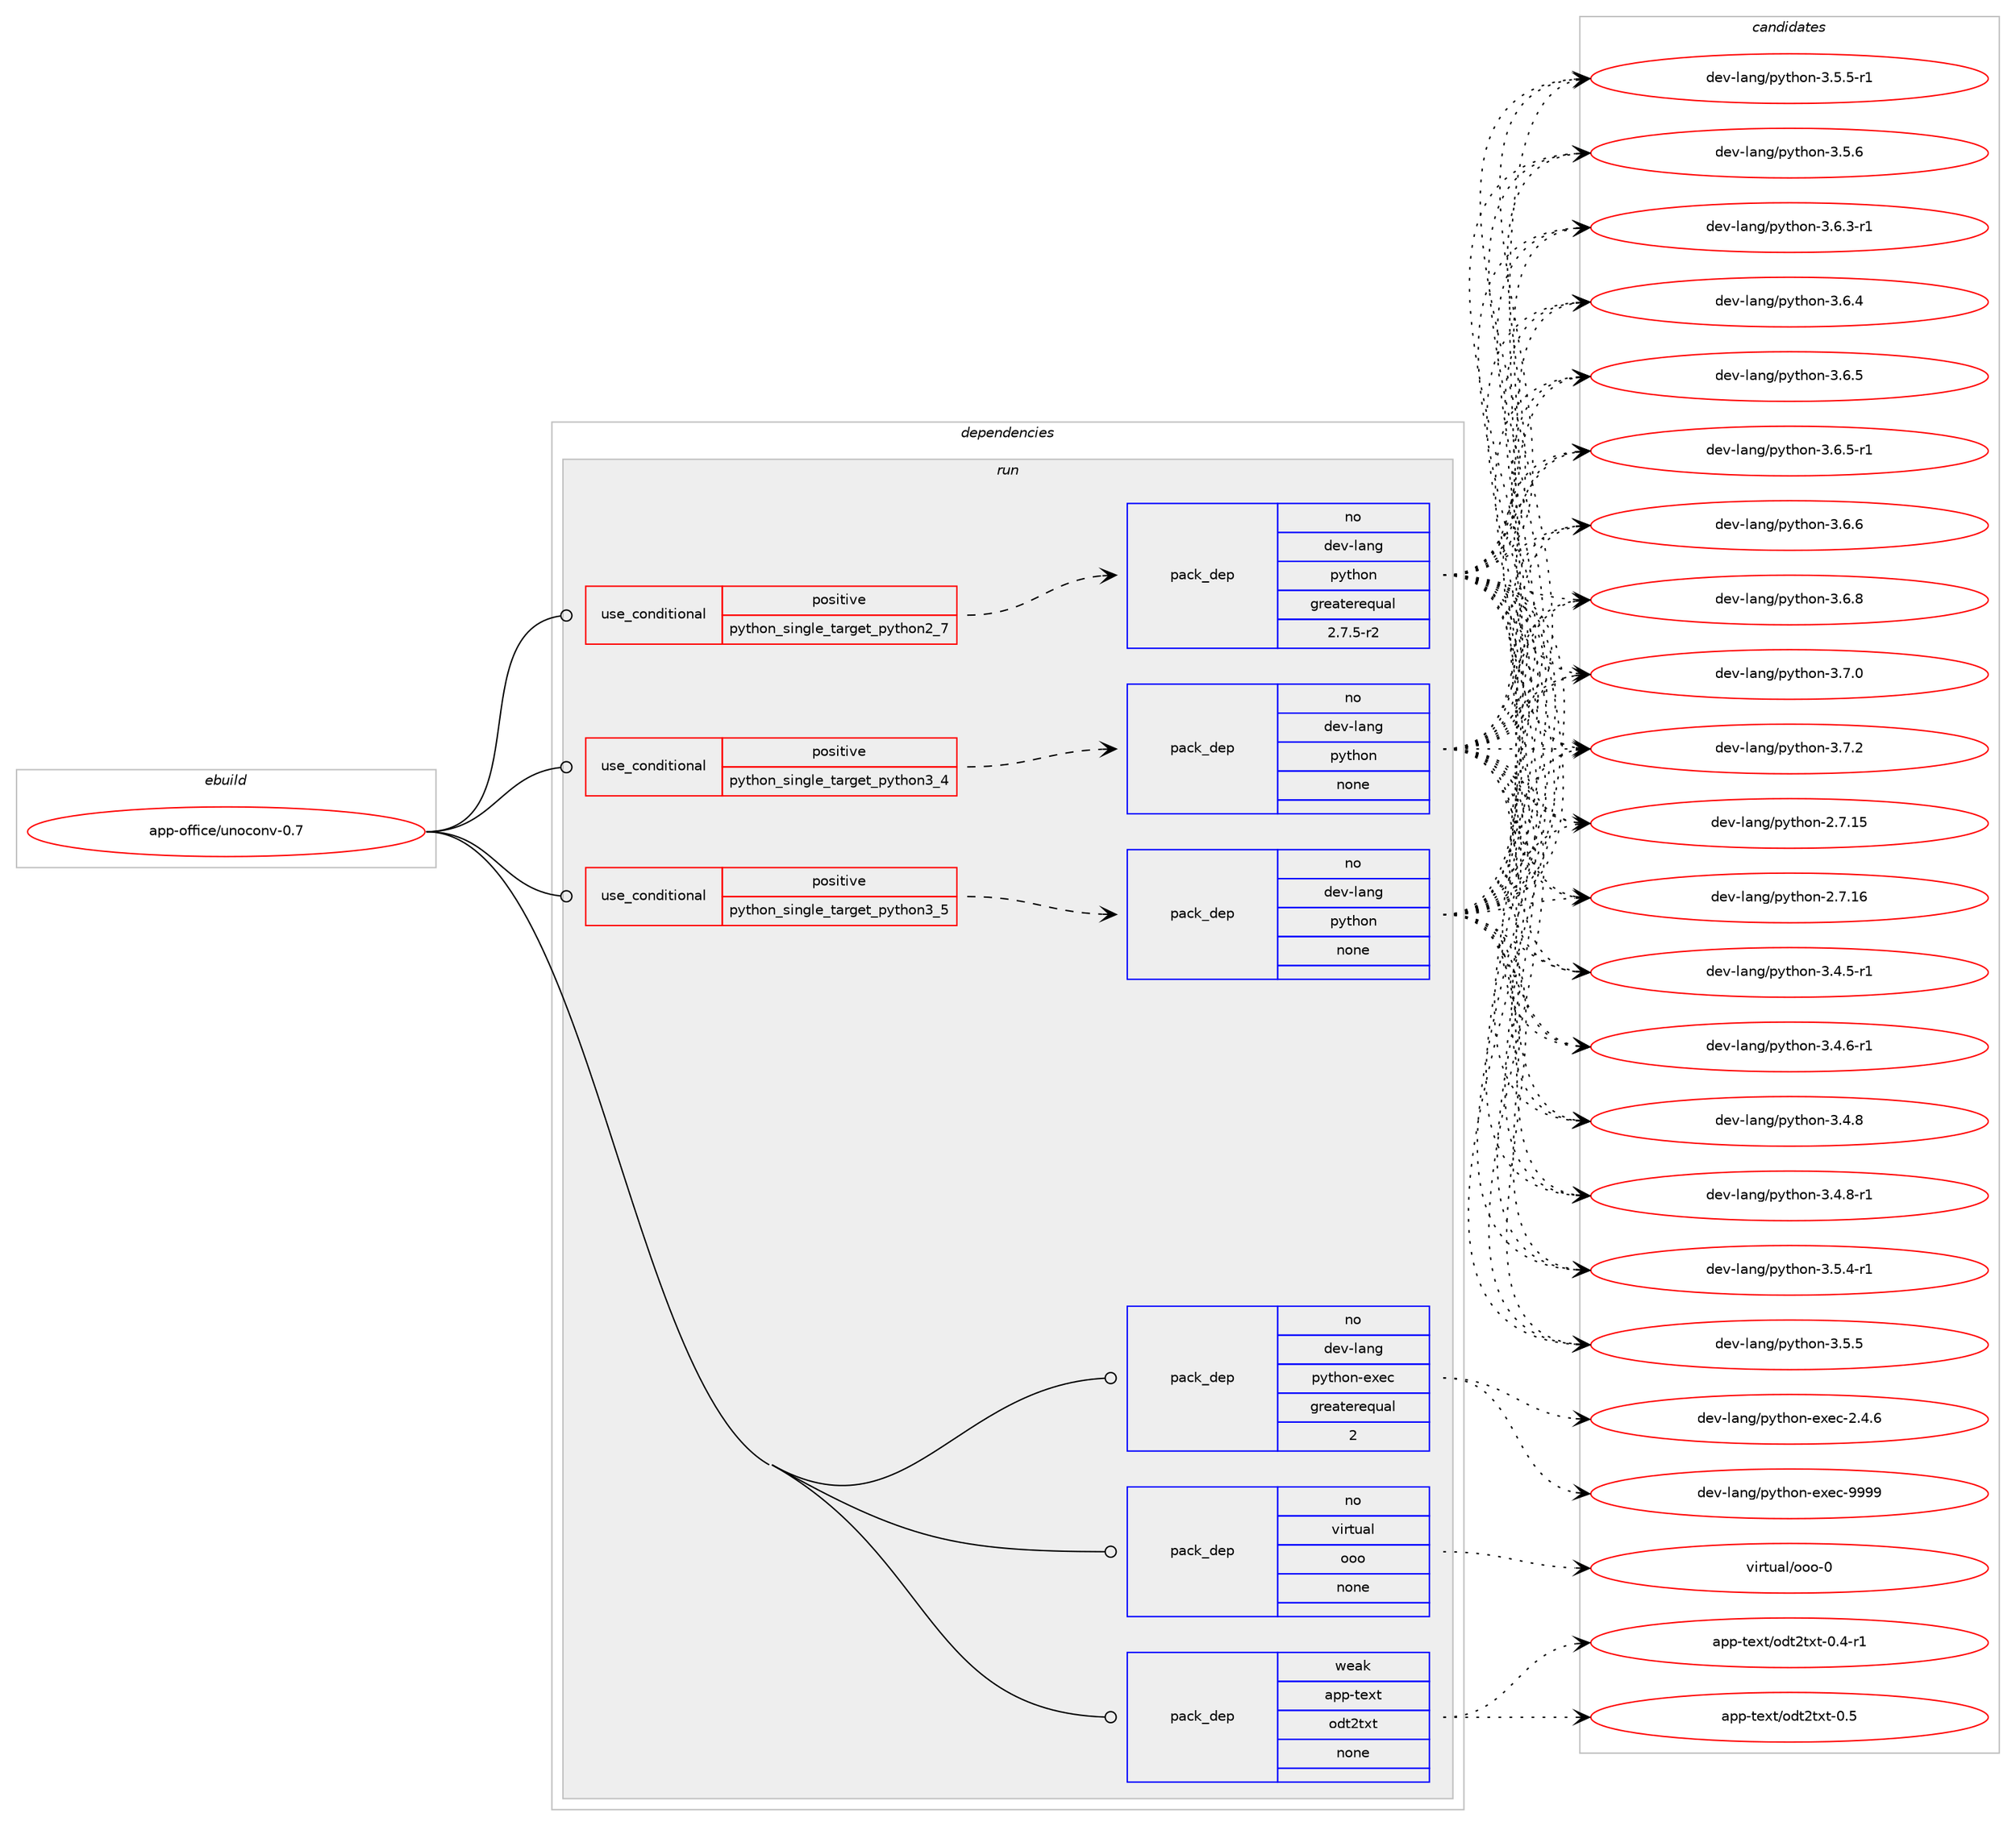 digraph prolog {

# *************
# Graph options
# *************

newrank=true;
concentrate=true;
compound=true;
graph [rankdir=LR,fontname=Helvetica,fontsize=10,ranksep=1.5];#, ranksep=2.5, nodesep=0.2];
edge  [arrowhead=vee];
node  [fontname=Helvetica,fontsize=10];

# **********
# The ebuild
# **********

subgraph cluster_leftcol {
color=gray;
rank=same;
label=<<i>ebuild</i>>;
id [label="app-office/unoconv-0.7", color=red, width=4, href="../app-office/unoconv-0.7.svg"];
}

# ****************
# The dependencies
# ****************

subgraph cluster_midcol {
color=gray;
label=<<i>dependencies</i>>;
subgraph cluster_compile {
fillcolor="#eeeeee";
style=filled;
label=<<i>compile</i>>;
}
subgraph cluster_compileandrun {
fillcolor="#eeeeee";
style=filled;
label=<<i>compile and run</i>>;
}
subgraph cluster_run {
fillcolor="#eeeeee";
style=filled;
label=<<i>run</i>>;
subgraph cond354522 {
dependency1304762 [label=<<TABLE BORDER="0" CELLBORDER="1" CELLSPACING="0" CELLPADDING="4"><TR><TD ROWSPAN="3" CELLPADDING="10">use_conditional</TD></TR><TR><TD>positive</TD></TR><TR><TD>python_single_target_python2_7</TD></TR></TABLE>>, shape=none, color=red];
subgraph pack929900 {
dependency1304763 [label=<<TABLE BORDER="0" CELLBORDER="1" CELLSPACING="0" CELLPADDING="4" WIDTH="220"><TR><TD ROWSPAN="6" CELLPADDING="30">pack_dep</TD></TR><TR><TD WIDTH="110">no</TD></TR><TR><TD>dev-lang</TD></TR><TR><TD>python</TD></TR><TR><TD>greaterequal</TD></TR><TR><TD>2.7.5-r2</TD></TR></TABLE>>, shape=none, color=blue];
}
dependency1304762:e -> dependency1304763:w [weight=20,style="dashed",arrowhead="vee"];
}
id:e -> dependency1304762:w [weight=20,style="solid",arrowhead="odot"];
subgraph cond354523 {
dependency1304764 [label=<<TABLE BORDER="0" CELLBORDER="1" CELLSPACING="0" CELLPADDING="4"><TR><TD ROWSPAN="3" CELLPADDING="10">use_conditional</TD></TR><TR><TD>positive</TD></TR><TR><TD>python_single_target_python3_4</TD></TR></TABLE>>, shape=none, color=red];
subgraph pack929901 {
dependency1304765 [label=<<TABLE BORDER="0" CELLBORDER="1" CELLSPACING="0" CELLPADDING="4" WIDTH="220"><TR><TD ROWSPAN="6" CELLPADDING="30">pack_dep</TD></TR><TR><TD WIDTH="110">no</TD></TR><TR><TD>dev-lang</TD></TR><TR><TD>python</TD></TR><TR><TD>none</TD></TR><TR><TD></TD></TR></TABLE>>, shape=none, color=blue];
}
dependency1304764:e -> dependency1304765:w [weight=20,style="dashed",arrowhead="vee"];
}
id:e -> dependency1304764:w [weight=20,style="solid",arrowhead="odot"];
subgraph cond354524 {
dependency1304766 [label=<<TABLE BORDER="0" CELLBORDER="1" CELLSPACING="0" CELLPADDING="4"><TR><TD ROWSPAN="3" CELLPADDING="10">use_conditional</TD></TR><TR><TD>positive</TD></TR><TR><TD>python_single_target_python3_5</TD></TR></TABLE>>, shape=none, color=red];
subgraph pack929902 {
dependency1304767 [label=<<TABLE BORDER="0" CELLBORDER="1" CELLSPACING="0" CELLPADDING="4" WIDTH="220"><TR><TD ROWSPAN="6" CELLPADDING="30">pack_dep</TD></TR><TR><TD WIDTH="110">no</TD></TR><TR><TD>dev-lang</TD></TR><TR><TD>python</TD></TR><TR><TD>none</TD></TR><TR><TD></TD></TR></TABLE>>, shape=none, color=blue];
}
dependency1304766:e -> dependency1304767:w [weight=20,style="dashed",arrowhead="vee"];
}
id:e -> dependency1304766:w [weight=20,style="solid",arrowhead="odot"];
subgraph pack929903 {
dependency1304768 [label=<<TABLE BORDER="0" CELLBORDER="1" CELLSPACING="0" CELLPADDING="4" WIDTH="220"><TR><TD ROWSPAN="6" CELLPADDING="30">pack_dep</TD></TR><TR><TD WIDTH="110">no</TD></TR><TR><TD>dev-lang</TD></TR><TR><TD>python-exec</TD></TR><TR><TD>greaterequal</TD></TR><TR><TD>2</TD></TR></TABLE>>, shape=none, color=blue];
}
id:e -> dependency1304768:w [weight=20,style="solid",arrowhead="odot"];
subgraph pack929904 {
dependency1304769 [label=<<TABLE BORDER="0" CELLBORDER="1" CELLSPACING="0" CELLPADDING="4" WIDTH="220"><TR><TD ROWSPAN="6" CELLPADDING="30">pack_dep</TD></TR><TR><TD WIDTH="110">no</TD></TR><TR><TD>virtual</TD></TR><TR><TD>ooo</TD></TR><TR><TD>none</TD></TR><TR><TD></TD></TR></TABLE>>, shape=none, color=blue];
}
id:e -> dependency1304769:w [weight=20,style="solid",arrowhead="odot"];
subgraph pack929905 {
dependency1304770 [label=<<TABLE BORDER="0" CELLBORDER="1" CELLSPACING="0" CELLPADDING="4" WIDTH="220"><TR><TD ROWSPAN="6" CELLPADDING="30">pack_dep</TD></TR><TR><TD WIDTH="110">weak</TD></TR><TR><TD>app-text</TD></TR><TR><TD>odt2txt</TD></TR><TR><TD>none</TD></TR><TR><TD></TD></TR></TABLE>>, shape=none, color=blue];
}
id:e -> dependency1304770:w [weight=20,style="solid",arrowhead="odot"];
}
}

# **************
# The candidates
# **************

subgraph cluster_choices {
rank=same;
color=gray;
label=<<i>candidates</i>>;

subgraph choice929900 {
color=black;
nodesep=1;
choice10010111845108971101034711212111610411111045504655464953 [label="dev-lang/python-2.7.15", color=red, width=4,href="../dev-lang/python-2.7.15.svg"];
choice10010111845108971101034711212111610411111045504655464954 [label="dev-lang/python-2.7.16", color=red, width=4,href="../dev-lang/python-2.7.16.svg"];
choice1001011184510897110103471121211161041111104551465246534511449 [label="dev-lang/python-3.4.5-r1", color=red, width=4,href="../dev-lang/python-3.4.5-r1.svg"];
choice1001011184510897110103471121211161041111104551465246544511449 [label="dev-lang/python-3.4.6-r1", color=red, width=4,href="../dev-lang/python-3.4.6-r1.svg"];
choice100101118451089711010347112121116104111110455146524656 [label="dev-lang/python-3.4.8", color=red, width=4,href="../dev-lang/python-3.4.8.svg"];
choice1001011184510897110103471121211161041111104551465246564511449 [label="dev-lang/python-3.4.8-r1", color=red, width=4,href="../dev-lang/python-3.4.8-r1.svg"];
choice1001011184510897110103471121211161041111104551465346524511449 [label="dev-lang/python-3.5.4-r1", color=red, width=4,href="../dev-lang/python-3.5.4-r1.svg"];
choice100101118451089711010347112121116104111110455146534653 [label="dev-lang/python-3.5.5", color=red, width=4,href="../dev-lang/python-3.5.5.svg"];
choice1001011184510897110103471121211161041111104551465346534511449 [label="dev-lang/python-3.5.5-r1", color=red, width=4,href="../dev-lang/python-3.5.5-r1.svg"];
choice100101118451089711010347112121116104111110455146534654 [label="dev-lang/python-3.5.6", color=red, width=4,href="../dev-lang/python-3.5.6.svg"];
choice1001011184510897110103471121211161041111104551465446514511449 [label="dev-lang/python-3.6.3-r1", color=red, width=4,href="../dev-lang/python-3.6.3-r1.svg"];
choice100101118451089711010347112121116104111110455146544652 [label="dev-lang/python-3.6.4", color=red, width=4,href="../dev-lang/python-3.6.4.svg"];
choice100101118451089711010347112121116104111110455146544653 [label="dev-lang/python-3.6.5", color=red, width=4,href="../dev-lang/python-3.6.5.svg"];
choice1001011184510897110103471121211161041111104551465446534511449 [label="dev-lang/python-3.6.5-r1", color=red, width=4,href="../dev-lang/python-3.6.5-r1.svg"];
choice100101118451089711010347112121116104111110455146544654 [label="dev-lang/python-3.6.6", color=red, width=4,href="../dev-lang/python-3.6.6.svg"];
choice100101118451089711010347112121116104111110455146544656 [label="dev-lang/python-3.6.8", color=red, width=4,href="../dev-lang/python-3.6.8.svg"];
choice100101118451089711010347112121116104111110455146554648 [label="dev-lang/python-3.7.0", color=red, width=4,href="../dev-lang/python-3.7.0.svg"];
choice100101118451089711010347112121116104111110455146554650 [label="dev-lang/python-3.7.2", color=red, width=4,href="../dev-lang/python-3.7.2.svg"];
dependency1304763:e -> choice10010111845108971101034711212111610411111045504655464953:w [style=dotted,weight="100"];
dependency1304763:e -> choice10010111845108971101034711212111610411111045504655464954:w [style=dotted,weight="100"];
dependency1304763:e -> choice1001011184510897110103471121211161041111104551465246534511449:w [style=dotted,weight="100"];
dependency1304763:e -> choice1001011184510897110103471121211161041111104551465246544511449:w [style=dotted,weight="100"];
dependency1304763:e -> choice100101118451089711010347112121116104111110455146524656:w [style=dotted,weight="100"];
dependency1304763:e -> choice1001011184510897110103471121211161041111104551465246564511449:w [style=dotted,weight="100"];
dependency1304763:e -> choice1001011184510897110103471121211161041111104551465346524511449:w [style=dotted,weight="100"];
dependency1304763:e -> choice100101118451089711010347112121116104111110455146534653:w [style=dotted,weight="100"];
dependency1304763:e -> choice1001011184510897110103471121211161041111104551465346534511449:w [style=dotted,weight="100"];
dependency1304763:e -> choice100101118451089711010347112121116104111110455146534654:w [style=dotted,weight="100"];
dependency1304763:e -> choice1001011184510897110103471121211161041111104551465446514511449:w [style=dotted,weight="100"];
dependency1304763:e -> choice100101118451089711010347112121116104111110455146544652:w [style=dotted,weight="100"];
dependency1304763:e -> choice100101118451089711010347112121116104111110455146544653:w [style=dotted,weight="100"];
dependency1304763:e -> choice1001011184510897110103471121211161041111104551465446534511449:w [style=dotted,weight="100"];
dependency1304763:e -> choice100101118451089711010347112121116104111110455146544654:w [style=dotted,weight="100"];
dependency1304763:e -> choice100101118451089711010347112121116104111110455146544656:w [style=dotted,weight="100"];
dependency1304763:e -> choice100101118451089711010347112121116104111110455146554648:w [style=dotted,weight="100"];
dependency1304763:e -> choice100101118451089711010347112121116104111110455146554650:w [style=dotted,weight="100"];
}
subgraph choice929901 {
color=black;
nodesep=1;
choice10010111845108971101034711212111610411111045504655464953 [label="dev-lang/python-2.7.15", color=red, width=4,href="../dev-lang/python-2.7.15.svg"];
choice10010111845108971101034711212111610411111045504655464954 [label="dev-lang/python-2.7.16", color=red, width=4,href="../dev-lang/python-2.7.16.svg"];
choice1001011184510897110103471121211161041111104551465246534511449 [label="dev-lang/python-3.4.5-r1", color=red, width=4,href="../dev-lang/python-3.4.5-r1.svg"];
choice1001011184510897110103471121211161041111104551465246544511449 [label="dev-lang/python-3.4.6-r1", color=red, width=4,href="../dev-lang/python-3.4.6-r1.svg"];
choice100101118451089711010347112121116104111110455146524656 [label="dev-lang/python-3.4.8", color=red, width=4,href="../dev-lang/python-3.4.8.svg"];
choice1001011184510897110103471121211161041111104551465246564511449 [label="dev-lang/python-3.4.8-r1", color=red, width=4,href="../dev-lang/python-3.4.8-r1.svg"];
choice1001011184510897110103471121211161041111104551465346524511449 [label="dev-lang/python-3.5.4-r1", color=red, width=4,href="../dev-lang/python-3.5.4-r1.svg"];
choice100101118451089711010347112121116104111110455146534653 [label="dev-lang/python-3.5.5", color=red, width=4,href="../dev-lang/python-3.5.5.svg"];
choice1001011184510897110103471121211161041111104551465346534511449 [label="dev-lang/python-3.5.5-r1", color=red, width=4,href="../dev-lang/python-3.5.5-r1.svg"];
choice100101118451089711010347112121116104111110455146534654 [label="dev-lang/python-3.5.6", color=red, width=4,href="../dev-lang/python-3.5.6.svg"];
choice1001011184510897110103471121211161041111104551465446514511449 [label="dev-lang/python-3.6.3-r1", color=red, width=4,href="../dev-lang/python-3.6.3-r1.svg"];
choice100101118451089711010347112121116104111110455146544652 [label="dev-lang/python-3.6.4", color=red, width=4,href="../dev-lang/python-3.6.4.svg"];
choice100101118451089711010347112121116104111110455146544653 [label="dev-lang/python-3.6.5", color=red, width=4,href="../dev-lang/python-3.6.5.svg"];
choice1001011184510897110103471121211161041111104551465446534511449 [label="dev-lang/python-3.6.5-r1", color=red, width=4,href="../dev-lang/python-3.6.5-r1.svg"];
choice100101118451089711010347112121116104111110455146544654 [label="dev-lang/python-3.6.6", color=red, width=4,href="../dev-lang/python-3.6.6.svg"];
choice100101118451089711010347112121116104111110455146544656 [label="dev-lang/python-3.6.8", color=red, width=4,href="../dev-lang/python-3.6.8.svg"];
choice100101118451089711010347112121116104111110455146554648 [label="dev-lang/python-3.7.0", color=red, width=4,href="../dev-lang/python-3.7.0.svg"];
choice100101118451089711010347112121116104111110455146554650 [label="dev-lang/python-3.7.2", color=red, width=4,href="../dev-lang/python-3.7.2.svg"];
dependency1304765:e -> choice10010111845108971101034711212111610411111045504655464953:w [style=dotted,weight="100"];
dependency1304765:e -> choice10010111845108971101034711212111610411111045504655464954:w [style=dotted,weight="100"];
dependency1304765:e -> choice1001011184510897110103471121211161041111104551465246534511449:w [style=dotted,weight="100"];
dependency1304765:e -> choice1001011184510897110103471121211161041111104551465246544511449:w [style=dotted,weight="100"];
dependency1304765:e -> choice100101118451089711010347112121116104111110455146524656:w [style=dotted,weight="100"];
dependency1304765:e -> choice1001011184510897110103471121211161041111104551465246564511449:w [style=dotted,weight="100"];
dependency1304765:e -> choice1001011184510897110103471121211161041111104551465346524511449:w [style=dotted,weight="100"];
dependency1304765:e -> choice100101118451089711010347112121116104111110455146534653:w [style=dotted,weight="100"];
dependency1304765:e -> choice1001011184510897110103471121211161041111104551465346534511449:w [style=dotted,weight="100"];
dependency1304765:e -> choice100101118451089711010347112121116104111110455146534654:w [style=dotted,weight="100"];
dependency1304765:e -> choice1001011184510897110103471121211161041111104551465446514511449:w [style=dotted,weight="100"];
dependency1304765:e -> choice100101118451089711010347112121116104111110455146544652:w [style=dotted,weight="100"];
dependency1304765:e -> choice100101118451089711010347112121116104111110455146544653:w [style=dotted,weight="100"];
dependency1304765:e -> choice1001011184510897110103471121211161041111104551465446534511449:w [style=dotted,weight="100"];
dependency1304765:e -> choice100101118451089711010347112121116104111110455146544654:w [style=dotted,weight="100"];
dependency1304765:e -> choice100101118451089711010347112121116104111110455146544656:w [style=dotted,weight="100"];
dependency1304765:e -> choice100101118451089711010347112121116104111110455146554648:w [style=dotted,weight="100"];
dependency1304765:e -> choice100101118451089711010347112121116104111110455146554650:w [style=dotted,weight="100"];
}
subgraph choice929902 {
color=black;
nodesep=1;
choice10010111845108971101034711212111610411111045504655464953 [label="dev-lang/python-2.7.15", color=red, width=4,href="../dev-lang/python-2.7.15.svg"];
choice10010111845108971101034711212111610411111045504655464954 [label="dev-lang/python-2.7.16", color=red, width=4,href="../dev-lang/python-2.7.16.svg"];
choice1001011184510897110103471121211161041111104551465246534511449 [label="dev-lang/python-3.4.5-r1", color=red, width=4,href="../dev-lang/python-3.4.5-r1.svg"];
choice1001011184510897110103471121211161041111104551465246544511449 [label="dev-lang/python-3.4.6-r1", color=red, width=4,href="../dev-lang/python-3.4.6-r1.svg"];
choice100101118451089711010347112121116104111110455146524656 [label="dev-lang/python-3.4.8", color=red, width=4,href="../dev-lang/python-3.4.8.svg"];
choice1001011184510897110103471121211161041111104551465246564511449 [label="dev-lang/python-3.4.8-r1", color=red, width=4,href="../dev-lang/python-3.4.8-r1.svg"];
choice1001011184510897110103471121211161041111104551465346524511449 [label="dev-lang/python-3.5.4-r1", color=red, width=4,href="../dev-lang/python-3.5.4-r1.svg"];
choice100101118451089711010347112121116104111110455146534653 [label="dev-lang/python-3.5.5", color=red, width=4,href="../dev-lang/python-3.5.5.svg"];
choice1001011184510897110103471121211161041111104551465346534511449 [label="dev-lang/python-3.5.5-r1", color=red, width=4,href="../dev-lang/python-3.5.5-r1.svg"];
choice100101118451089711010347112121116104111110455146534654 [label="dev-lang/python-3.5.6", color=red, width=4,href="../dev-lang/python-3.5.6.svg"];
choice1001011184510897110103471121211161041111104551465446514511449 [label="dev-lang/python-3.6.3-r1", color=red, width=4,href="../dev-lang/python-3.6.3-r1.svg"];
choice100101118451089711010347112121116104111110455146544652 [label="dev-lang/python-3.6.4", color=red, width=4,href="../dev-lang/python-3.6.4.svg"];
choice100101118451089711010347112121116104111110455146544653 [label="dev-lang/python-3.6.5", color=red, width=4,href="../dev-lang/python-3.6.5.svg"];
choice1001011184510897110103471121211161041111104551465446534511449 [label="dev-lang/python-3.6.5-r1", color=red, width=4,href="../dev-lang/python-3.6.5-r1.svg"];
choice100101118451089711010347112121116104111110455146544654 [label="dev-lang/python-3.6.6", color=red, width=4,href="../dev-lang/python-3.6.6.svg"];
choice100101118451089711010347112121116104111110455146544656 [label="dev-lang/python-3.6.8", color=red, width=4,href="../dev-lang/python-3.6.8.svg"];
choice100101118451089711010347112121116104111110455146554648 [label="dev-lang/python-3.7.0", color=red, width=4,href="../dev-lang/python-3.7.0.svg"];
choice100101118451089711010347112121116104111110455146554650 [label="dev-lang/python-3.7.2", color=red, width=4,href="../dev-lang/python-3.7.2.svg"];
dependency1304767:e -> choice10010111845108971101034711212111610411111045504655464953:w [style=dotted,weight="100"];
dependency1304767:e -> choice10010111845108971101034711212111610411111045504655464954:w [style=dotted,weight="100"];
dependency1304767:e -> choice1001011184510897110103471121211161041111104551465246534511449:w [style=dotted,weight="100"];
dependency1304767:e -> choice1001011184510897110103471121211161041111104551465246544511449:w [style=dotted,weight="100"];
dependency1304767:e -> choice100101118451089711010347112121116104111110455146524656:w [style=dotted,weight="100"];
dependency1304767:e -> choice1001011184510897110103471121211161041111104551465246564511449:w [style=dotted,weight="100"];
dependency1304767:e -> choice1001011184510897110103471121211161041111104551465346524511449:w [style=dotted,weight="100"];
dependency1304767:e -> choice100101118451089711010347112121116104111110455146534653:w [style=dotted,weight="100"];
dependency1304767:e -> choice1001011184510897110103471121211161041111104551465346534511449:w [style=dotted,weight="100"];
dependency1304767:e -> choice100101118451089711010347112121116104111110455146534654:w [style=dotted,weight="100"];
dependency1304767:e -> choice1001011184510897110103471121211161041111104551465446514511449:w [style=dotted,weight="100"];
dependency1304767:e -> choice100101118451089711010347112121116104111110455146544652:w [style=dotted,weight="100"];
dependency1304767:e -> choice100101118451089711010347112121116104111110455146544653:w [style=dotted,weight="100"];
dependency1304767:e -> choice1001011184510897110103471121211161041111104551465446534511449:w [style=dotted,weight="100"];
dependency1304767:e -> choice100101118451089711010347112121116104111110455146544654:w [style=dotted,weight="100"];
dependency1304767:e -> choice100101118451089711010347112121116104111110455146544656:w [style=dotted,weight="100"];
dependency1304767:e -> choice100101118451089711010347112121116104111110455146554648:w [style=dotted,weight="100"];
dependency1304767:e -> choice100101118451089711010347112121116104111110455146554650:w [style=dotted,weight="100"];
}
subgraph choice929903 {
color=black;
nodesep=1;
choice1001011184510897110103471121211161041111104510112010199455046524654 [label="dev-lang/python-exec-2.4.6", color=red, width=4,href="../dev-lang/python-exec-2.4.6.svg"];
choice10010111845108971101034711212111610411111045101120101994557575757 [label="dev-lang/python-exec-9999", color=red, width=4,href="../dev-lang/python-exec-9999.svg"];
dependency1304768:e -> choice1001011184510897110103471121211161041111104510112010199455046524654:w [style=dotted,weight="100"];
dependency1304768:e -> choice10010111845108971101034711212111610411111045101120101994557575757:w [style=dotted,weight="100"];
}
subgraph choice929904 {
color=black;
nodesep=1;
choice11810511411611797108471111111114548 [label="virtual/ooo-0", color=red, width=4,href="../virtual/ooo-0.svg"];
dependency1304769:e -> choice11810511411611797108471111111114548:w [style=dotted,weight="100"];
}
subgraph choice929905 {
color=black;
nodesep=1;
choice97112112451161011201164711110011650116120116454846524511449 [label="app-text/odt2txt-0.4-r1", color=red, width=4,href="../app-text/odt2txt-0.4-r1.svg"];
choice9711211245116101120116471111001165011612011645484653 [label="app-text/odt2txt-0.5", color=red, width=4,href="../app-text/odt2txt-0.5.svg"];
dependency1304770:e -> choice97112112451161011201164711110011650116120116454846524511449:w [style=dotted,weight="100"];
dependency1304770:e -> choice9711211245116101120116471111001165011612011645484653:w [style=dotted,weight="100"];
}
}

}
